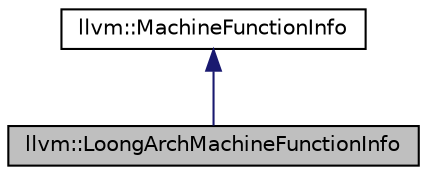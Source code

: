digraph "llvm::LoongArchMachineFunctionInfo"
{
 // LATEX_PDF_SIZE
  bgcolor="transparent";
  edge [fontname="Helvetica",fontsize="10",labelfontname="Helvetica",labelfontsize="10"];
  node [fontname="Helvetica",fontsize="10",shape=record];
  Node1 [label="llvm::LoongArchMachineFunctionInfo",height=0.2,width=0.4,color="black", fillcolor="grey75", style="filled", fontcolor="black",tooltip="LoongArchMachineFunctionInfo - This class is derived from MachineFunctionInfo and contains private Lo..."];
  Node2 -> Node1 [dir="back",color="midnightblue",fontsize="10",style="solid",fontname="Helvetica"];
  Node2 [label="llvm::MachineFunctionInfo",height=0.2,width=0.4,color="black",URL="$structllvm_1_1MachineFunctionInfo.html",tooltip="MachineFunctionInfo - This class can be derived from and used by targets to hold private target-speci..."];
}
